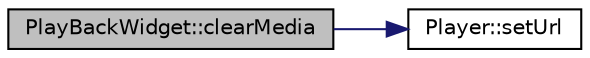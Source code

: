 digraph "PlayBackWidget::clearMedia"
{
  edge [fontname="Helvetica",fontsize="10",labelfontname="Helvetica",labelfontsize="10"];
  node [fontname="Helvetica",fontsize="10",shape=record];
  rankdir="LR";
  Node10 [label="PlayBackWidget::clearMedia",height=0.2,width=0.4,color="black", fillcolor="grey75", style="filled", fontcolor="black"];
  Node10 -> Node11 [color="midnightblue",fontsize="10",style="solid"];
  Node11 [label="Player::setUrl",height=0.2,width=0.4,color="black", fillcolor="white", style="filled",URL="$class_player.html#a85dda573e6b2b5f4f7bdf930b0c496f4"];
}
